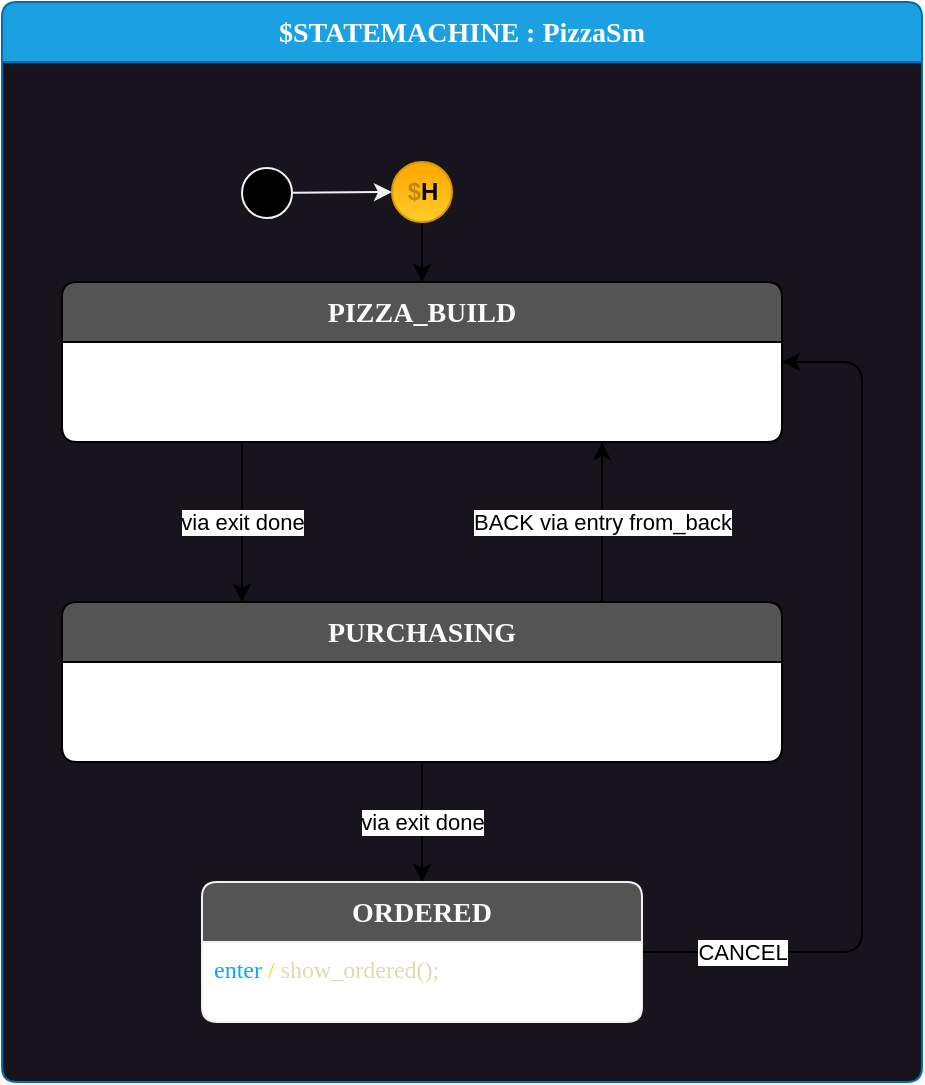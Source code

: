 <mxfile>
    <diagram name="Page-1" id="etVsyBEr5ORxP3lcf0-8">
        <mxGraphModel dx="874" dy="751" grid="1" gridSize="10" guides="1" tooltips="1" connect="1" arrows="1" fold="1" page="1" pageScale="1" pageWidth="850" pageHeight="1100" math="0" shadow="0">
            <root>
                <mxCell id="0"/>
                <mxCell id="1" parent="0"/>
                <mxCell id="Wbec2utelaQ6NFFqv4vZ-6" value="$STATEMACHINE : PizzaSm" style="shape=swimlane;rotatable=0;align=center;verticalAlign=top;fontFamily=Lucida Console;startSize=30;fontSize=14;fontStyle=1;swimlaneFillColor=#18141d;rounded=1;arcSize=15;absoluteArcSize=1;fillColor=#1ba1e2;fontColor=#ffffff;strokeColor=#006EAF;" parent="1" vertex="1">
                    <mxGeometry x="80" y="40" width="460" height="540" as="geometry"/>
                </mxCell>
                <mxCell id="Wbec2utelaQ6NFFqv4vZ-7" value=" " style="fontFamily=Lucida Console;align=left;verticalAlign=top;fillColor=none;gradientColor=none;strokeColor=none;rounded=0;spacingLeft=4;resizable=0;movable=0;deletable=0;rotatable=0;autosize=1;" parent="Wbec2utelaQ6NFFqv4vZ-6" connectable="0" vertex="1">
                    <mxGeometry y="30" width="30" height="20" as="geometry"/>
                </mxCell>
                <mxCell id="72" value="via exit done" style="edgeStyle=orthogonalEdgeStyle;html=1;exitX=0.25;exitY=1;exitDx=0;exitDy=0;entryX=0.25;entryY=0;entryDx=0;entryDy=0;" parent="Wbec2utelaQ6NFFqv4vZ-6" source="6" target="54" edge="1">
                    <mxGeometry relative="1" as="geometry"/>
                </mxCell>
                <mxCell id="6" value="PIZZA_BUILD" style="shape=swimlane;rotatable=0;align=center;verticalAlign=top;fontFamily=Lucida Console;startSize=30;fontSize=14;fontStyle=1;fontColor=#FAFAFA;fillColor=#545454;swimlaneFillColor=default;rounded=1;arcSize=15;absoluteArcSize=1;" parent="Wbec2utelaQ6NFFqv4vZ-6" vertex="1" collapsed="1">
                    <mxGeometry x="30" y="140" width="360" height="80" as="geometry">
                        <mxRectangle x="280" y="340" width="520" height="550" as="alternateBounds"/>
                    </mxGeometry>
                </mxCell>
                <mxCell id="7" value=" " style="fontFamily=Lucida Console;align=left;verticalAlign=top;fillColor=none;gradientColor=none;strokeColor=none;rounded=0;spacingLeft=4;resizable=0;movable=0;deletable=0;rotatable=0;autosize=1;" parent="6" vertex="1" connectable="0">
                    <mxGeometry y="30" width="30" height="20" as="geometry"/>
                </mxCell>
                <mxCell id="39" value="NEXT" style="edgeStyle=none;html=1;exitX=0.25;exitY=1;exitDx=0;exitDy=0;entryX=0.25;entryY=0;entryDx=0;entryDy=0;" parent="6" source="9" target="37" edge="1">
                    <mxGeometry relative="1" as="geometry"/>
                </mxCell>
                <mxCell id="9" value="CRUST" style="shape=swimlane;rotatable=0;align=center;verticalAlign=top;fontFamily=Lucida Console;startSize=30;fontSize=14;fontStyle=1;fontColor=#FAFAFA;fillColor=#545454;swimlaneFillColor=default;rounded=1;arcSize=15;absoluteArcSize=1;" parent="6" vertex="1">
                    <mxGeometry x="165" y="120" width="220" height="70" as="geometry"/>
                </mxCell>
                <mxCell id="10" value="&lt;font color=&quot;#00aaff&quot;&gt;enter&amp;nbsp;&lt;/font&gt;&lt;font color=&quot;#ffd700&quot;&gt;/&lt;/font&gt;&lt;font color=&quot;#dcdcaa&quot;&gt;&amp;nbsp;ask_crust();&lt;/font&gt;" style="fontFamily=Lucida Console;align=left;verticalAlign=top;fillColor=none;gradientColor=none;strokeColor=none;rounded=0;spacingLeft=4;resizable=0;movable=0;deletable=0;rotatable=0;autosize=1;html=1;" parent="9" vertex="1" connectable="0">
                    <mxGeometry y="30" width="170" height="30" as="geometry"/>
                </mxCell>
                <mxCell id="44" value="NEXT" style="edgeStyle=none;html=1;exitX=0.25;exitY=1;exitDx=0;exitDy=0;entryX=0.25;entryY=0;entryDx=0;entryDy=0;" parent="6" source="37" target="42" edge="1">
                    <mxGeometry relative="1" as="geometry"/>
                </mxCell>
                <mxCell id="47" value="NEXT" style="edgeStyle=orthogonalEdgeStyle;html=1;entryX=0;entryY=0.5;entryDx=0;entryDy=0;exitX=0.25;exitY=1;exitDx=0;exitDy=0;" parent="6" source="42" target="49" edge="1">
                    <mxGeometry x="-0.742" relative="1" as="geometry">
                        <mxPoint x="275" y="540" as="targetPoint"/>
                        <mxPoint as="offset"/>
                    </mxGeometry>
                </mxCell>
                <mxCell id="50" value="BACK" style="edgeStyle=orthogonalEdgeStyle;html=1;exitX=0.75;exitY=0;exitDx=0;exitDy=0;entryX=0.75;entryY=1;entryDx=0;entryDy=0;" parent="6" source="42" target="37" edge="1">
                    <mxGeometry relative="1" as="geometry"/>
                </mxCell>
                <mxCell id="42" value="TOPPINGS" style="shape=swimlane;rotatable=0;align=center;verticalAlign=top;fontFamily=Lucida Console;startSize=30;fontSize=14;fontStyle=1;fontColor=#FAFAFA;fillColor=#545454;swimlaneFillColor=default;rounded=1;arcSize=15;absoluteArcSize=1;strokeColor=rgb(240, 240, 240);" parent="6" vertex="1">
                    <mxGeometry x="165" y="390" width="220" height="70" as="geometry"/>
                </mxCell>
                <mxCell id="43" value="&lt;font color=&quot;#00aaff&quot;&gt;enter&amp;nbsp;&lt;/font&gt;&lt;font color=&quot;#ffd700&quot;&gt;/&lt;/font&gt;&lt;font color=&quot;#dcdcaa&quot;&gt;&amp;nbsp;ask_toppings();&lt;/font&gt;" style="fontFamily=Lucida Console;align=left;verticalAlign=top;fillColor=none;gradientColor=none;strokeColor=none;rounded=0;spacingLeft=4;resizable=0;movable=0;deletable=0;rotatable=0;autosize=1;html=1;" parent="42" vertex="1" connectable="0">
                    <mxGeometry y="30" width="190" height="30" as="geometry"/>
                </mxCell>
                <mxCell id="51" value="BACK" style="edgeStyle=orthogonalEdgeStyle;html=1;exitX=0.75;exitY=0;exitDx=0;exitDy=0;entryX=0.75;entryY=1;entryDx=0;entryDy=0;" parent="6" source="37" target="9" edge="1">
                    <mxGeometry relative="1" as="geometry"/>
                </mxCell>
                <mxCell id="37" value="SIZE" style="shape=swimlane;rotatable=0;align=center;verticalAlign=top;fontFamily=Lucida Console;startSize=30;fontSize=14;fontStyle=1;fontColor=#FAFAFA;fillColor=#545454;swimlaneFillColor=default;rounded=1;arcSize=15;absoluteArcSize=1;strokeColor=rgb(240, 240, 240);" parent="6" vertex="1">
                    <mxGeometry x="165" y="260" width="220" height="70" as="geometry"/>
                </mxCell>
                <mxCell id="38" value="&lt;font color=&quot;#00aaff&quot;&gt;enter&amp;nbsp;&lt;/font&gt;&lt;font color=&quot;#ffd700&quot;&gt;/&lt;/font&gt;&lt;font color=&quot;#dcdcaa&quot;&gt;&amp;nbsp;ask_size();&lt;/font&gt;" style="fontFamily=Lucida Console;align=left;verticalAlign=top;fillColor=none;gradientColor=none;strokeColor=none;rounded=0;spacingLeft=4;resizable=0;movable=0;deletable=0;rotatable=0;autosize=1;html=1;" parent="37" vertex="1" connectable="0">
                    <mxGeometry y="30" width="160" height="30" as="geometry"/>
                </mxCell>
                <mxCell id="97" value="&lt;font color=&quot;#bd890f&quot;&gt;$&lt;/font&gt;HC" style="fontFamily=Helvetica;align=center;verticalAlign=middle;shape=ellipse;aspect=fixed;resizable=0;rotatable=0;labelPosition=center;verticalLabelPosition=middle;strokeColor=#d79b00;strokeWidth=1;fillColor=#ffcd28;gradientColor=#ffa500;gradientDirection=north;html=1;fontColor=#000000;fontStyle=1;" vertex="1" parent="6">
                    <mxGeometry x="360" y="60" width="30" height="30" as="geometry"/>
                </mxCell>
                <mxCell id="98" style="edgeStyle=none;html=1;" edge="1" parent="6" source="12" target="9">
                    <mxGeometry relative="1" as="geometry"/>
                </mxCell>
                <mxCell id="12" value="$initial_state" style="shape=ellipse;aspect=fixed;fillColor=#000000;resizable=0;rotatable=0;noLabel=1;html=1;" parent="6" vertex="1">
                    <mxGeometry x="262.5" y="62.5" width="25" height="25" as="geometry"/>
                </mxCell>
                <mxCell id="100" value="NOTE!&lt;br&gt;The $HC History Continue vertex means that these states will be tracked by the parent history state." style="shape=note;strokeWidth=2;fontSize=14;size=20;whiteSpace=wrap;html=1;fillColor=#fff2cc;strokeColor=#d6b656;fontColor=#666600;align=left;" vertex="1" parent="6">
                    <mxGeometry x="420" y="62.5" width="280" height="80" as="geometry"/>
                </mxCell>
                <mxCell id="49" value="exit : done" style="fontFamily=Lucida Console;align=center;verticalAlign=middle;shape=ellipse;aspect=fixed;resizable=0;rotatable=0;labelPosition=center;verticalLabelPosition=top;strokeColor=#b11f1f;strokeWidth=4;fillColor=#FFFFFF;gradientColor=#d4d4d4cc;html=1;" parent="6" vertex="1">
                    <mxGeometry x="260" y="560" width="30" height="30" as="geometry"/>
                </mxCell>
                <mxCell id="104" style="edgeStyle=orthogonalEdgeStyle;html=1;entryX=0.75;entryY=1;entryDx=0;entryDy=0;" edge="1" parent="6" source="101" target="42">
                    <mxGeometry relative="1" as="geometry"/>
                </mxCell>
                <mxCell id="101" value="entry : from_back" style="fontFamily=Lucida Console;align=center;verticalAlign=middle;shape=ellipse;aspect=fixed;resizable=0;rotatable=0;labelPosition=center;verticalLabelPosition=top;strokeColor=#27ae27;strokeWidth=4;fillColor=#FFFFFF;gradientColor=#d4d4d4cc;" vertex="1" parent="6">
                    <mxGeometry x="410" y="500" width="30" height="30" as="geometry"/>
                </mxCell>
                <mxCell id="53" style="edgeStyle=orthogonalEdgeStyle;html=1;exitX=0.5;exitY=1;exitDx=0;exitDy=0;" parent="Wbec2utelaQ6NFFqv4vZ-6" source="8" target="6" edge="1">
                    <mxGeometry relative="1" as="geometry"/>
                </mxCell>
                <mxCell id="73" value="BACK via entry from_back" style="edgeStyle=orthogonalEdgeStyle;html=1;exitX=0.75;exitY=0;exitDx=0;exitDy=0;entryX=0.75;entryY=1;entryDx=0;entryDy=0;" parent="Wbec2utelaQ6NFFqv4vZ-6" source="54" target="6" edge="1">
                    <mxGeometry relative="1" as="geometry"/>
                </mxCell>
                <mxCell id="94" value="via exit done" style="edgeStyle=orthogonalEdgeStyle;html=1;exitX=0.5;exitY=1;exitDx=0;exitDy=0;entryX=0.5;entryY=0;entryDx=0;entryDy=0;" parent="Wbec2utelaQ6NFFqv4vZ-6" source="54" target="95" edge="1">
                    <mxGeometry relative="1" as="geometry">
                        <mxPoint x="210" y="460" as="targetPoint"/>
                    </mxGeometry>
                </mxCell>
                <mxCell id="54" value="PURCHASING" style="shape=swimlane;rotatable=0;align=center;verticalAlign=top;fontFamily=Lucida Console;startSize=30;fontSize=14;fontStyle=1;fontColor=#FAFAFA;fillColor=#545454;swimlaneFillColor=default;rounded=1;arcSize=15;absoluteArcSize=1;" parent="Wbec2utelaQ6NFFqv4vZ-6" vertex="1" collapsed="1">
                    <mxGeometry x="30" y="300" width="360" height="80" as="geometry">
                        <mxRectangle x="280" y="340" width="520" height="550" as="alternateBounds"/>
                    </mxGeometry>
                </mxCell>
                <mxCell id="55" value=" " style="fontFamily=Lucida Console;align=left;verticalAlign=top;fillColor=none;gradientColor=none;strokeColor=none;rounded=0;spacingLeft=4;resizable=0;movable=0;deletable=0;rotatable=0;autosize=1;" parent="54" vertex="1" connectable="0">
                    <mxGeometry y="30" width="30" height="20" as="geometry"/>
                </mxCell>
                <mxCell id="56" value="NEXT" style="edgeStyle=none;html=1;exitX=0.25;exitY=1;exitDx=0;exitDy=0;entryX=0.25;entryY=0;entryDx=0;entryDy=0;" parent="54" source="57" target="70" edge="1">
                    <mxGeometry relative="1" as="geometry"/>
                </mxCell>
                <mxCell id="57" value="REVIEW_ORDER" style="shape=swimlane;rotatable=0;align=center;verticalAlign=top;fontFamily=Lucida Console;startSize=30;fontSize=14;fontStyle=1;fontColor=#FAFAFA;fillColor=#545454;swimlaneFillColor=default;rounded=1;arcSize=15;absoluteArcSize=1;" parent="54" vertex="1">
                    <mxGeometry x="165" y="120" width="220" height="70" as="geometry"/>
                </mxCell>
                <mxCell id="58" value="&lt;font color=&quot;#00aaff&quot;&gt;enter&amp;nbsp;&lt;/font&gt;&lt;font color=&quot;#ffd700&quot;&gt;/&lt;/font&gt;&lt;font color=&quot;#dcdcaa&quot;&gt;&amp;nbsp;ask_review_order();&lt;/font&gt;" style="fontFamily=Lucida Console;align=left;verticalAlign=top;fillColor=none;gradientColor=none;strokeColor=none;rounded=0;spacingLeft=4;resizable=0;movable=0;deletable=0;rotatable=0;autosize=1;html=1;" parent="57" vertex="1" connectable="0">
                    <mxGeometry y="30" width="220" height="30" as="geometry"/>
                </mxCell>
                <mxCell id="64" value="NEXT" style="edgeStyle=orthogonalEdgeStyle;html=1;entryX=0;entryY=0.5;entryDx=0;entryDy=0;exitX=0.25;exitY=1;exitDx=0;exitDy=0;" parent="54" source="70" target="68" edge="1">
                    <mxGeometry relative="1" as="geometry">
                        <mxPoint x="280" y="460" as="sourcePoint"/>
                        <mxPoint x="275" y="540" as="targetPoint"/>
                    </mxGeometry>
                </mxCell>
                <mxCell id="69" value="BACK" style="edgeStyle=orthogonalEdgeStyle;html=1;exitX=0.75;exitY=0;exitDx=0;exitDy=0;entryX=0.75;entryY=1;entryDx=0;entryDy=0;" parent="54" source="70" target="57" edge="1">
                    <mxGeometry relative="1" as="geometry"/>
                </mxCell>
                <mxCell id="70" value="CONFIRM_ORDER" style="shape=swimlane;rotatable=0;align=center;verticalAlign=top;fontFamily=Lucida Console;startSize=30;fontSize=14;fontStyle=1;fontColor=#FAFAFA;fillColor=#545454;swimlaneFillColor=default;rounded=1;arcSize=15;absoluteArcSize=1;strokeColor=rgb(240, 240, 240);" parent="54" vertex="1">
                    <mxGeometry x="165" y="260" width="220" height="70" as="geometry"/>
                </mxCell>
                <mxCell id="71" value="&lt;font color=&quot;#00aaff&quot;&gt;enter&amp;nbsp;&lt;/font&gt;&lt;font color=&quot;#ffd700&quot;&gt;/&lt;/font&gt;&lt;font color=&quot;#dcdcaa&quot;&gt;&amp;nbsp;ask_confirmation();&lt;/font&gt;" style="fontFamily=Lucida Console;align=left;verticalAlign=top;fillColor=none;gradientColor=none;strokeColor=none;rounded=0;spacingLeft=4;resizable=0;movable=0;deletable=0;rotatable=0;autosize=1;html=1;" parent="70" vertex="1" connectable="0">
                    <mxGeometry y="30" width="220" height="30" as="geometry"/>
                </mxCell>
                <mxCell id="75" style="edgeStyle=orthogonalEdgeStyle;html=1;" parent="54" source="74" target="57" edge="1">
                    <mxGeometry relative="1" as="geometry"/>
                </mxCell>
                <mxCell id="74" value="$initial_state" style="shape=ellipse;aspect=fixed;fillColor=#000000;resizable=0;rotatable=0;noLabel=1;html=1;" parent="54" vertex="1">
                    <mxGeometry x="263" y="70" width="25" height="25" as="geometry"/>
                </mxCell>
                <mxCell id="76" value="NOTE!&lt;br&gt;We don't use a history continue state here, because the user should review any changes they've made." style="shape=note;strokeWidth=2;fontSize=14;size=20;whiteSpace=wrap;html=1;fillColor=#fff2cc;strokeColor=#d6b656;fontColor=#666600;align=left;" parent="54" vertex="1">
                    <mxGeometry x="340" y="20" width="280" height="80" as="geometry"/>
                </mxCell>
                <mxCell id="68" value="exit : done" style="fontFamily=Lucida Console;align=center;verticalAlign=middle;shape=ellipse;aspect=fixed;resizable=0;rotatable=0;labelPosition=center;verticalLabelPosition=top;strokeColor=#b11f1f;strokeWidth=4;fillColor=#FFFFFF;gradientColor=#d4d4d4cc;html=1;" parent="54" vertex="1">
                    <mxGeometry x="288" y="380" width="30" height="30" as="geometry"/>
                </mxCell>
                <mxCell id="99" value="CANCEL" style="edgeStyle=orthogonalEdgeStyle;html=1;exitX=1;exitY=0.5;exitDx=0;exitDy=0;entryX=1;entryY=0.5;entryDx=0;entryDy=0;" edge="1" parent="Wbec2utelaQ6NFFqv4vZ-6" source="95" target="6">
                    <mxGeometry x="-0.775" relative="1" as="geometry">
                        <Array as="points">
                            <mxPoint x="430" y="475"/>
                            <mxPoint x="430" y="180"/>
                        </Array>
                        <mxPoint as="offset"/>
                    </mxGeometry>
                </mxCell>
                <mxCell id="95" value="ORDERED" style="shape=swimlane;rotatable=0;align=center;verticalAlign=top;fontFamily=Lucida Console;startSize=30;fontSize=14;fontStyle=1;fontColor=#FAFAFA;fillColor=#545454;swimlaneFillColor=default;rounded=1;arcSize=15;absoluteArcSize=1;strokeColor=rgb(240, 240, 240);" parent="Wbec2utelaQ6NFFqv4vZ-6" vertex="1">
                    <mxGeometry x="100" y="440" width="220" height="70" as="geometry"/>
                </mxCell>
                <mxCell id="96" value="&lt;font color=&quot;#00aaff&quot;&gt;enter&amp;nbsp;&lt;/font&gt;&lt;font color=&quot;#ffd700&quot;&gt;/&lt;/font&gt;&lt;font color=&quot;#dcdcaa&quot;&gt;&amp;nbsp;show_ordered();&lt;/font&gt;" style="fontFamily=Lucida Console;align=left;verticalAlign=top;fillColor=none;gradientColor=none;strokeColor=none;rounded=0;spacingLeft=4;resizable=0;movable=0;deletable=0;rotatable=0;autosize=1;html=1;" parent="95" vertex="1" connectable="0">
                    <mxGeometry y="30" width="190" height="30" as="geometry"/>
                </mxCell>
                <mxCell id="Wbec2utelaQ6NFFqv4vZ-8" style="edgeStyle=none;html=1;strokeColor=#F0F0F0;entryX=0;entryY=0.5;entryDx=0;entryDy=0;" parent="Wbec2utelaQ6NFFqv4vZ-6" source="Wbec2utelaQ6NFFqv4vZ-12" target="8" edge="1">
                    <mxGeometry relative="1" as="geometry">
                        <mxPoint x="208.974" y="-50" as="targetPoint"/>
                    </mxGeometry>
                </mxCell>
                <mxCell id="8" value="&lt;font color=&quot;#bd890f&quot;&gt;$&lt;/font&gt;H" style="fontFamily=Helvetica;align=center;verticalAlign=middle;shape=ellipse;aspect=fixed;resizable=0;rotatable=0;labelPosition=center;verticalLabelPosition=middle;strokeColor=#d79b00;strokeWidth=1;fillColor=#ffcd28;gradientColor=#ffa500;gradientDirection=north;html=1;fontColor=#000000;fontStyle=1;" parent="Wbec2utelaQ6NFFqv4vZ-6" vertex="1">
                    <mxGeometry x="195" y="80" width="30" height="30" as="geometry"/>
                </mxCell>
                <mxCell id="Wbec2utelaQ6NFFqv4vZ-12" value="$initial_state" style="shape=ellipse;aspect=fixed;fillColor=#000000;resizable=1;rotatable=1;noLabel=1;editable=1;movable=1;deletable=1;connectable=1;strokeColor=#F0F0F0;" parent="Wbec2utelaQ6NFFqv4vZ-6" vertex="1">
                    <mxGeometry x="120" y="83" width="25" height="25" as="geometry"/>
                </mxCell>
            </root>
        </mxGraphModel>
    </diagram>
</mxfile>